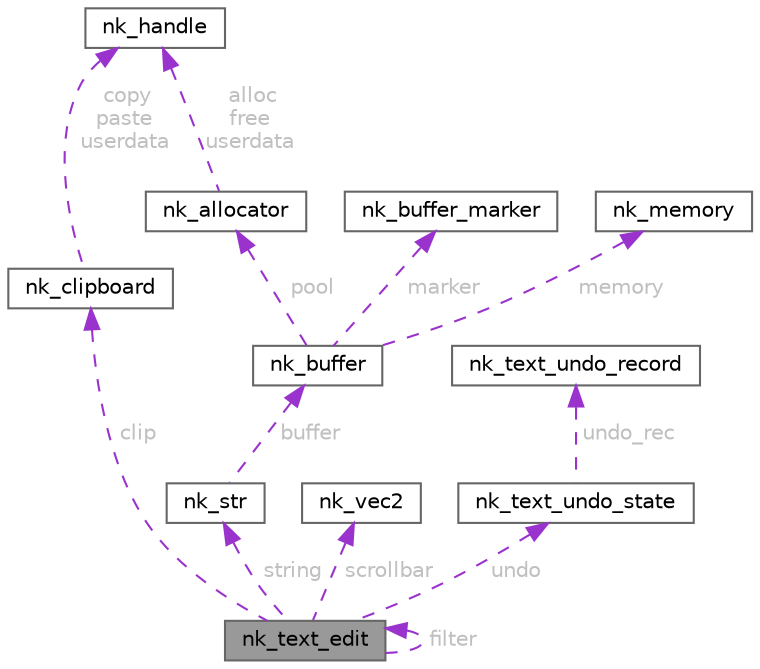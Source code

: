 digraph "nk_text_edit"
{
 // LATEX_PDF_SIZE
  bgcolor="transparent";
  edge [fontname=Helvetica,fontsize=10,labelfontname=Helvetica,labelfontsize=10];
  node [fontname=Helvetica,fontsize=10,shape=box,height=0.2,width=0.4];
  Node1 [id="Node000001",label="nk_text_edit",height=0.2,width=0.4,color="gray40", fillcolor="grey60", style="filled", fontcolor="black",tooltip=" "];
  Node2 -> Node1 [id="edge1_Node000001_Node000002",dir="back",color="darkorchid3",style="dashed",tooltip=" ",label=" clip",fontcolor="grey" ];
  Node2 [id="Node000002",label="nk_clipboard",height=0.2,width=0.4,color="gray40", fillcolor="white", style="filled",URL="$structnk__clipboard.html",tooltip=" "];
  Node3 -> Node2 [id="edge2_Node000002_Node000003",dir="back",color="darkorchid3",style="dashed",tooltip=" ",label=" copy\npaste\nuserdata",fontcolor="grey" ];
  Node3 [id="Node000003",label="nk_handle",height=0.2,width=0.4,color="gray40", fillcolor="white", style="filled",URL="$unionnk__handle.html",tooltip=" "];
  Node4 -> Node1 [id="edge3_Node000001_Node000004",dir="back",color="darkorchid3",style="dashed",tooltip=" ",label=" string",fontcolor="grey" ];
  Node4 [id="Node000004",label="nk_str",height=0.2,width=0.4,color="gray40", fillcolor="white", style="filled",URL="$structnk__str.html",tooltip=" "];
  Node5 -> Node4 [id="edge4_Node000004_Node000005",dir="back",color="darkorchid3",style="dashed",tooltip=" ",label=" buffer",fontcolor="grey" ];
  Node5 [id="Node000005",label="nk_buffer",height=0.2,width=0.4,color="gray40", fillcolor="white", style="filled",URL="$structnk__buffer.html",tooltip=" "];
  Node6 -> Node5 [id="edge5_Node000005_Node000006",dir="back",color="darkorchid3",style="dashed",tooltip=" ",label=" marker",fontcolor="grey" ];
  Node6 [id="Node000006",label="nk_buffer_marker",height=0.2,width=0.4,color="gray40", fillcolor="white", style="filled",URL="$structnk__buffer__marker.html",tooltip=" "];
  Node7 -> Node5 [id="edge6_Node000005_Node000007",dir="back",color="darkorchid3",style="dashed",tooltip=" ",label=" pool",fontcolor="grey" ];
  Node7 [id="Node000007",label="nk_allocator",height=0.2,width=0.4,color="gray40", fillcolor="white", style="filled",URL="$structnk__allocator.html",tooltip=" "];
  Node3 -> Node7 [id="edge7_Node000007_Node000003",dir="back",color="darkorchid3",style="dashed",tooltip=" ",label=" alloc\nfree\nuserdata",fontcolor="grey" ];
  Node8 -> Node5 [id="edge8_Node000005_Node000008",dir="back",color="darkorchid3",style="dashed",tooltip=" ",label=" memory",fontcolor="grey" ];
  Node8 [id="Node000008",label="nk_memory",height=0.2,width=0.4,color="gray40", fillcolor="white", style="filled",URL="$structnk__memory.html",tooltip=" "];
  Node1 -> Node1 [id="edge9_Node000001_Node000001",dir="back",color="darkorchid3",style="dashed",tooltip=" ",label=" filter",fontcolor="grey" ];
  Node9 -> Node1 [id="edge10_Node000001_Node000009",dir="back",color="darkorchid3",style="dashed",tooltip=" ",label=" scrollbar",fontcolor="grey" ];
  Node9 [id="Node000009",label="nk_vec2",height=0.2,width=0.4,color="gray40", fillcolor="white", style="filled",URL="$structnk__vec2.html",tooltip=" "];
  Node10 -> Node1 [id="edge11_Node000001_Node000010",dir="back",color="darkorchid3",style="dashed",tooltip=" ",label=" undo",fontcolor="grey" ];
  Node10 [id="Node000010",label="nk_text_undo_state",height=0.2,width=0.4,color="gray40", fillcolor="white", style="filled",URL="$structnk__text__undo__state.html",tooltip=" "];
  Node11 -> Node10 [id="edge12_Node000010_Node000011",dir="back",color="darkorchid3",style="dashed",tooltip=" ",label=" undo_rec",fontcolor="grey" ];
  Node11 [id="Node000011",label="nk_text_undo_record",height=0.2,width=0.4,color="gray40", fillcolor="white", style="filled",URL="$structnk__text__undo__record.html",tooltip=" "];
}
